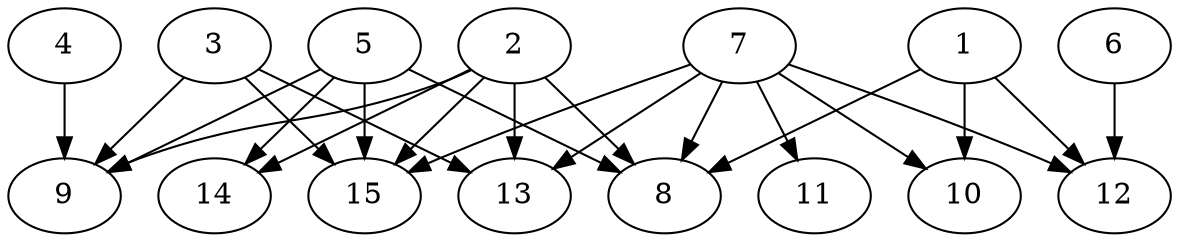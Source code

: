 // DAG automatically generated by daggen at Thu Oct  3 13:59:26 2019
// ./daggen --dot -n 15 --ccr 0.3 --fat 0.9 --regular 0.5 --density 0.6 --mindata 5242880 --maxdata 52428800 
digraph G {
  1 [size="83271680", alpha="0.18", expect_size="24981504"] 
  1 -> 8 [size ="24981504"]
  1 -> 10 [size ="24981504"]
  1 -> 12 [size ="24981504"]
  2 [size="122722987", alpha="0.14", expect_size="36816896"] 
  2 -> 8 [size ="36816896"]
  2 -> 9 [size ="36816896"]
  2 -> 13 [size ="36816896"]
  2 -> 14 [size ="36816896"]
  2 -> 15 [size ="36816896"]
  3 [size="41826987", alpha="0.06", expect_size="12548096"] 
  3 -> 9 [size ="12548096"]
  3 -> 13 [size ="12548096"]
  3 -> 15 [size ="12548096"]
  4 [size="129699840", alpha="0.12", expect_size="38909952"] 
  4 -> 9 [size ="38909952"]
  5 [size="144459093", alpha="0.05", expect_size="43337728"] 
  5 -> 8 [size ="43337728"]
  5 -> 9 [size ="43337728"]
  5 -> 14 [size ="43337728"]
  5 -> 15 [size ="43337728"]
  6 [size="167103147", alpha="0.01", expect_size="50130944"] 
  6 -> 12 [size ="50130944"]
  7 [size="58453333", alpha="0.13", expect_size="17536000"] 
  7 -> 8 [size ="17536000"]
  7 -> 10 [size ="17536000"]
  7 -> 11 [size ="17536000"]
  7 -> 12 [size ="17536000"]
  7 -> 13 [size ="17536000"]
  7 -> 15 [size ="17536000"]
  8 [size="18135040", alpha="0.03", expect_size="5440512"] 
  9 [size="162263040", alpha="0.15", expect_size="48678912"] 
  10 [size="47196160", alpha="0.18", expect_size="14158848"] 
  11 [size="35007147", alpha="0.16", expect_size="10502144"] 
  12 [size="20363947", alpha="0.06", expect_size="6109184"] 
  13 [size="133430613", alpha="0.16", expect_size="40029184"] 
  14 [size="22353920", alpha="0.18", expect_size="6706176"] 
  15 [size="115862187", alpha="0.06", expect_size="34758656"] 
}
